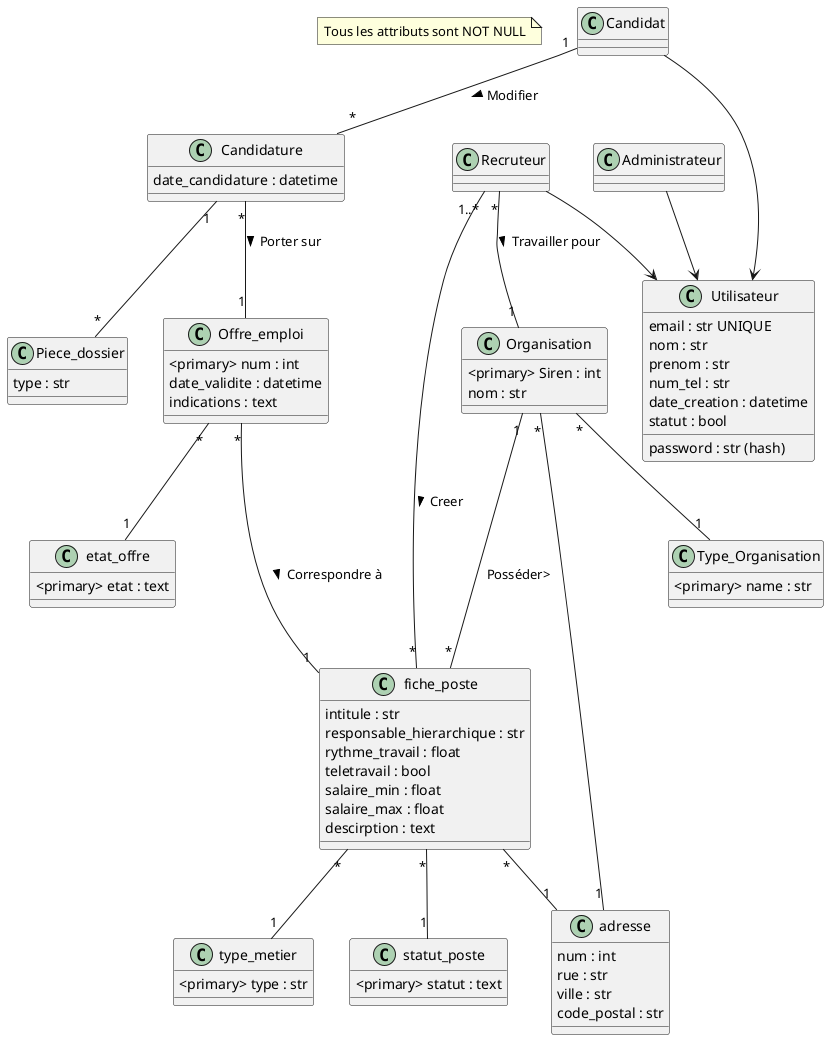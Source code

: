 @startuml

note "Tous les attributs sont NOT NULL" as note

class Organisation{
  <primary> Siren : int
  nom : str
}

class Type_Organisation{
  <primary> name : str
}

class Offre_emploi {
  <primary> num : int
  date_validite : datetime
  indications : text
}

class etat_offre{
  <primary> etat : text
}


class fiche_poste {
  intitule : str
  responsable_hierarchique : str
  rythme_travail : float
  teletravail : bool
  salaire_min : float
  salaire_max : float
  descirption : text  
  
}

class statut_poste{
  <primary> statut : text
}

class type_metier{
  <primary> type : str
}

class adresse{
  num : int
  rue : str
  ville : str
  code_postal : str

}

class Utilisateur{
  email : str UNIQUE
  nom : str
  prenom : str
  num_tel : str
  date_creation : datetime
  statut : bool
  password : str (hash)
}

class Administrateur{
  
}

class Recruteur{
  
}

class Candidat{
  
}

class Candidature{
  date_candidature : datetime
}

class Piece_dossier{
  type : str
}


Organisation "*" -- "1" Type_Organisation
Organisation "1" --- "*" fiche_poste : "Posséder>"
Offre_emploi "*" -- "1" etat_offre
fiche_poste "*" -- "1" statut_poste
fiche_poste "*" -- "1" type_metier
fiche_poste "*" -- "1" adresse
Offre_emploi "*" --- "1" fiche_poste : "Correspondre à >"
Administrateur --> Utilisateur
Recruteur --> Utilisateur
Candidat ---> Utilisateur
Recruteur "1..*" --- "*" fiche_poste : "Creer >"
Candidature "1" -- "*" Piece_dossier
Candidature "*" -- "1" Offre_emploi : "Porter sur >"
Candidat "1" -- "*" Candidature : "Modifier >"
Recruteur "*" -- "1" Organisation : "Travailler pour >"
Organisation "*" -- "1" adresse


@enduml
